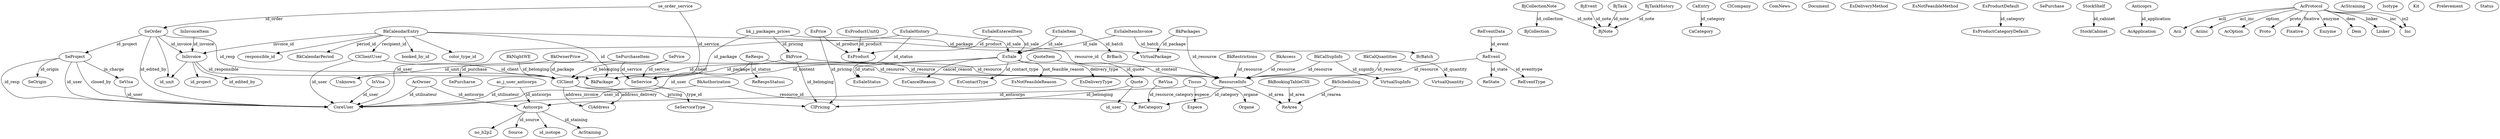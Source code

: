 digraph pfm {

BkAccess -> ResourceInfo[label="id_resource"];

BkAuthorization -> ReCategory [label="resource_id"];
BkAuthorization -> CoreUser [label="user_id"];

BkBookingTableCSS -> ReArea [label="id_area"];
BkCalendarEntry -> ResourceInfo[label="resource_id"];
BkCalendarEntry -> booked_by_id;
BkCalendarEntry -> ClClientUser[label="recipient_id"];
BkCalendarEntry -> color_type_id;
BkCalendarEntry -> BkPackage[label="id"];
BkCalendarEntry -> responsible_id;
BkCalendarEntry -> InInvoice [label="invoice_id"];
BkCalendarEntry -> BkCalendarPeriod[label="period_id"];

BkCalQuantities -> VirtualQuantity [label="id_quantity"];
BkCalQuantities -> ResourceInfo[label="id_resource"];

BkCalSupInfo -> VirtualSupInfo [label="id_supinfo"];
BkCalSupInfo -> ResourceInfo [label="id_resource"];

BkNightWE -> ClClient [label="id_belonging"];  // to be checked

BkOwnerPrice -> ResourceInfo [label="id_resource"];
BkOwnerPrice -> BkPackage [label="id_package"]; // from VirtualPackage
BkOwnerPrice -> Unknown [label="id_unit"];

BkPackages -> VirtualPackage [label="id_package"];  // what is package, seems internal counter, no "link"
BkPackages -> ResourceInfo [label="id_resource"];

// @deprecated
bk_j_packages_prices -> VirtualPackage [label="id_package"];
bk_j_packages_prices -> BkPrice [label="id_pricing"];
bk_j_packages_prices -> BkPackage [label="id_package"];

BkPrice -> ResourceInfo [label="id_resource"];
BkPrice -> BkPackage [label="id_package"]; // from VirtualPackage
BkPrice -> ClPricing[label="id_belonging"];

BkRestrictions -> ResourceInfo [label="id_resource"];

BkScheduling -> ReArea [label="id_rearea"];

BjCollectionNote -> BjCollection [label="id_collection"];
BjCollectionNote -> BjNote [label="id_note"];

BjEvent -> BjNote[label="id_note"];
BjTask -> BjNote[label="id_note"];
BjTaskHistory -> BjNote[label="id_note"];

CaEntry -> CaCategory [label="id_category"];

ClClient -> ClAddress [label="address_invoice"];
ClClient -> ClAddress [label="address_delivery"];
ClClient -> ClPricing [label="pricing"];

ClClientUser -> ClClient [label="id_client"];
ClClientUser -> CoreUser [label="id_user"];

ClCompany; // ???? not used?

ComNews;

Document;

EsCancelReason;
EsContactType;
EsDeliveryMethod;
EsNotFeasibleMethod;
EsPrice -> EsProduct [label="id_product"];
EsPrice -> ClPricing [label="id_pricing"];
EsProductCategoryDefault;
EsProductDefault -> EsProductCategoryDefault [label="id_category"];
EsProductUnitQ -> EsProduct [label="id_product"];
EsSale -> ClClient [label="id_client"]; // to be checked
EsSale -> EsContactType [label="id_contact_type"];
EsSale -> EsNotFeasibleReason [label="not_feasible_reason"];
EsSale -> EsDeliveryType [label="delivery_type"];
EsSale -> EsCancelReason [label="cancel_reason"];
EsSale -> EsSaleStatus [label="id_status"];
EsSaleEnteredItem -> EsSale [label="id_sale"];
EsSaleEnteredItem -> EsProduct [label="id_product"];
EsSaleHistory -> EsSale [label="id_sale"];
EsSaleHistory -> EsSaleStatus [label="id_status"]; // not in db
EsSaleHistory -> CoreUser [label="id_user"];
EsSaleItem -> EsSale [label="id_sale"];
EsSaleItem -> BrBach [label="id_batch"];  // breeding
EsSaleItemInvoice -> EsSale [label="id_sale"];
EsSaleItemInvoice -> BrBatch [label="id_batch"]; // breeding


InInvoice -> id_unit; // no ref found
InInvoice -> id_project; // no ref found
InInvoice -> id_edited_by;
InInvoice -> ClClient [label="id_responsible"]; // ? client

InInvoiceItem -> InInvoice [label="id_invoice"]; // contains some BkPackage["id"]

InVisa -> CoreUser [label="id_user"];

Quote -> ClPricing[label="id_belonging"]; // not used anymore
Quote -> id_user;
QuoteItem -> Quote [label="id_quote"]
// module defines which object is linked to id_content
QuoteItem -> ResourceInfo [label="id_content"];
QuoteItem -> SeService [label="id_content"];

ReArea;
ReCategory;
ReEvent -> ResourceInfo [label="id_resource"];
ReEvent -> ReState [label="id_state"];
ReEvent -> ReEventType [label="id_eventtype"];
ReEventData -> ReEvent [label="id_event"];
ReEventType;
ReResps -> ResourceInfo [label="id_resource"];
ReResps -> ReRespsStatusi [label="id_status"];
ReResps -> CoreUser [label="id_user"];

ResourceInfo -> ReCategory [label="id_category"];
ResourceInfo -> ReArea [label="id_area"];

ReState;

ReVisa -> ReCategory [label="id_resource_category"];

SeOrder -> InInvoice [label="id_invoice"];
SeOrder -> id_unit; // ????
SeOrder -> ClClient [label="id_resp"];
SeOrder -> SeProject [label="id_project"];
SeOrder -> CoreUser [label="id_edited_by"];

se_order_service -> SeOrder [label="id_order"];
se_order_service -> SeService [label="id_service"];

SeOrigin;
SePrice -> SeService [label="id_service"];
SePrice -> ClClient [label="id_belonging"]; // to be cheked!!

SeProject -> CoreUser [label="id_resp"];
SeProject ->CoreUser [label="id_user"];
SeProject -> SeOrigin [label="id_origin"];
SeProject -> CoreUser [label="closed_by"];
SeProject -> SeVisa [label="in_charge"];

SePurchase;
SePurchaseItem -> SePurcharse [label="id_purchase"];
SePurchaseItem -> SeService [label="id_service"];

SeService -> SeServiceType [label="type_id"];

SeVisa -> CoreUser [label="id_user"];

StockCabinet;
StockShelf -> StockCabinet [label="id_cabinet"];

// antibodies
AcApplication;
Acii;
Aciinc;
AcOption;
AcOwner -> Anticorps [label="id_anticorps"];
AcOwner -> CoreUser [label="id_utilisateur"];
AcProtocol -> Proto [label="proto"];
AcProtocol -> Fixative [label="fixative"];
AcProtocol -> AcOption [label="option_"];
AcProtocol -> Enzyme [label="enzyme"];
AcProtocol -> Dem [label="dem"];
AcProtocol -> Aciinc [label="acl_inc"];
AcProtocol -> Linker [label="linker"];
AcProtocol -> Inc [label="inc"];
AcProtocol -> Acii [label="acll"];
AcProtocol -> Inc [label="in2"];
AcStraining;
Anticorps -> no_h2p2;
Anticorps -> Source [label="id_source"];
Anticorps -> id_isotope;
Anticorps -> AcStaining [label="id_staining"];
Anticoprs -> AcApplication [label="id_application"];
ac_j_user_anticorps -> Anticorps [label="id_anticorps"];
ac_j_user_anticorps -> CoreUser [label="id_utilisateur"];
Dem;
Enzyme;
Espece;
Fixative;
Inc;
Isotype;
Kit;
Linker;
Organe;
Prelevement;
Proto;
Source;
Status;
// missing id_space
Tissus -> Anticorps [label="id_anticorps"];
Tissus -> Espece [label="espece"];
Tissus -> Organe [label="organe"];
}


